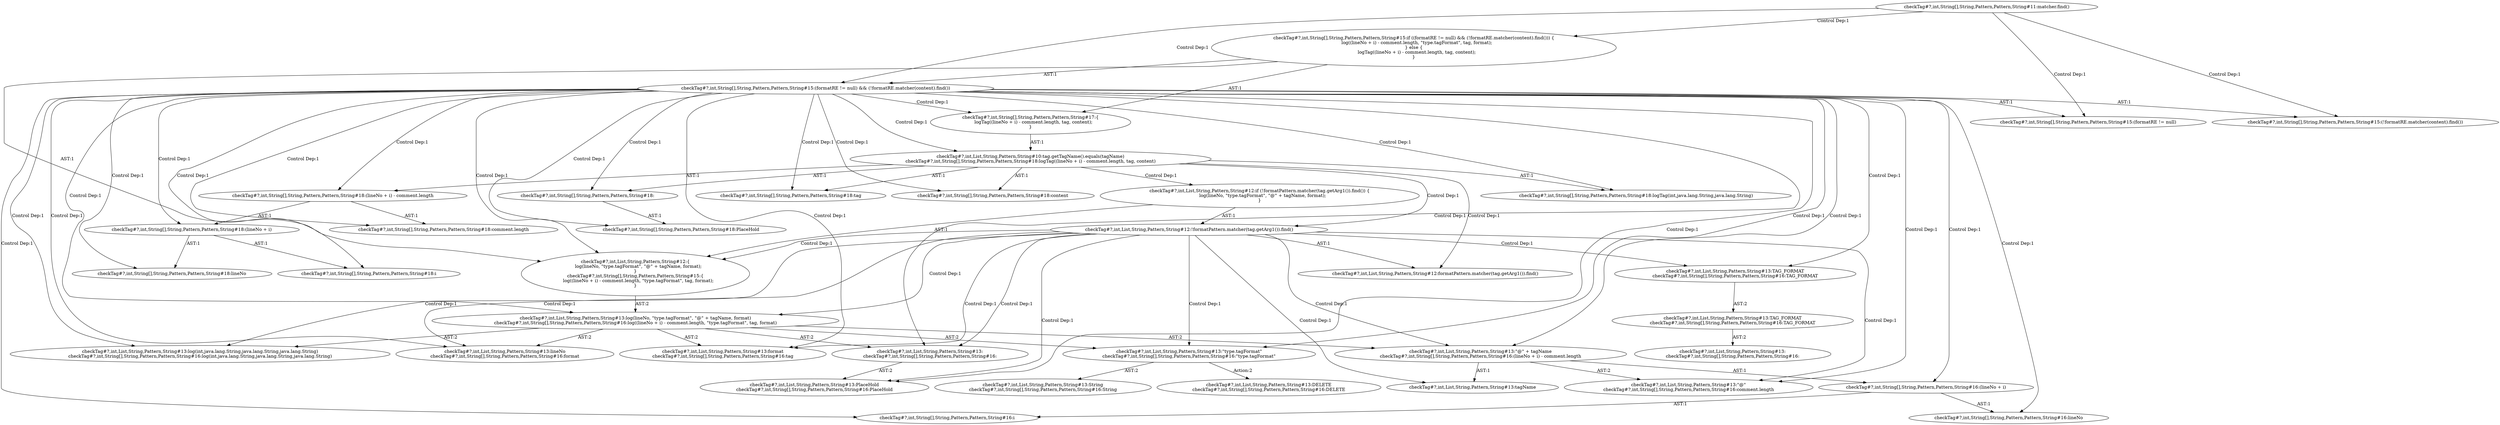 digraph "Pattern" {
0 [label="checkTag#?,int,List,String,Pattern,String#13:DELETE
checkTag#?,int,String[],String,Pattern,Pattern,String#16:DELETE" shape=ellipse]
1 [label="checkTag#?,int,List,String,Pattern,String#13:\"type.tagFormat\"
checkTag#?,int,String[],String,Pattern,Pattern,String#16:\"type.tagFormat\"" shape=ellipse]
2 [label="checkTag#?,int,List,String,Pattern,String#12:!formatPattern.matcher(tag.getArg1()).find()" shape=ellipse]
3 [label="checkTag#?,int,List,String,Pattern,String#10:tag.getTagName().equals(tagName)
checkTag#?,int,String[],String,Pattern,Pattern,String#18:logTag((lineNo + i) - comment.length, tag, content)" shape=ellipse]
4 [label="checkTag#?,int,List,String,Pattern,String#12:if (!formatPattern.matcher(tag.getArg1()).find()) \{
    log(lineNo, \"type.tagFormat\", \"@\" + tagName, format);
\}" shape=ellipse]
5 [label="checkTag#?,int,List,String,Pattern,String#12:formatPattern.matcher(tag.getArg1()).find()" shape=ellipse]
6 [label="checkTag#?,int,List,String,Pattern,String#12:\{
    log(lineNo, \"type.tagFormat\", \"@\" + tagName, format);
\}
checkTag#?,int,String[],String,Pattern,Pattern,String#15:\{
    log((lineNo + i) - comment.length, \"type.tagFormat\", tag, format);
\}" shape=ellipse]
7 [label="checkTag#?,int,List,String,Pattern,String#13:log(lineNo, \"type.tagFormat\", \"@\" + tagName, format)
checkTag#?,int,String[],String,Pattern,Pattern,String#16:log((lineNo + i) - comment.length, \"type.tagFormat\", tag, format)" shape=ellipse]
8 [label="checkTag#?,int,List,String,Pattern,String#13:log(int,java.lang.String,java.lang.String,java.lang.String)
checkTag#?,int,String[],String,Pattern,Pattern,String#16:log(int,java.lang.String,java.lang.String,java.lang.String)" shape=ellipse]
9 [label="checkTag#?,int,List,String,Pattern,String#13:
checkTag#?,int,String[],String,Pattern,Pattern,String#16:" shape=ellipse]
10 [label="checkTag#?,int,List,String,Pattern,String#13:PlaceHold
checkTag#?,int,String[],String,Pattern,Pattern,String#16:PlaceHold" shape=ellipse]
11 [label="checkTag#?,int,List,String,Pattern,String#13:lineNo
checkTag#?,int,String[],String,Pattern,Pattern,String#16:format" shape=ellipse]
12 [label="checkTag#?,int,List,String,Pattern,String#13:\"@\" + tagName
checkTag#?,int,String[],String,Pattern,Pattern,String#16:(lineNo + i) - comment.length" shape=ellipse]
13 [label="checkTag#?,int,List,String,Pattern,String#13:\"@\"
checkTag#?,int,String[],String,Pattern,Pattern,String#16:comment.length" shape=ellipse]
14 [label="checkTag#?,int,List,String,Pattern,String#13:tagName" shape=ellipse]
15 [label="checkTag#?,int,List,String,Pattern,String#13:format
checkTag#?,int,String[],String,Pattern,Pattern,String#16:tag" shape=ellipse]
16 [label="checkTag#?,int,List,String,Pattern,String#13:TAG_FORMAT
checkTag#?,int,String[],String,Pattern,Pattern,String#16:TAG_FORMAT" shape=ellipse]
17 [label="checkTag#?,int,List,String,Pattern,String#13:TAG_FORMAT
checkTag#?,int,String[],String,Pattern,Pattern,String#16:TAG_FORMAT" shape=ellipse]
18 [label="checkTag#?,int,List,String,Pattern,String#13:
checkTag#?,int,String[],String,Pattern,Pattern,String#16:" shape=ellipse]
19 [label="checkTag#?,int,List,String,Pattern,String#13:String
checkTag#?,int,String[],String,Pattern,Pattern,String#16:String" shape=ellipse]
20 [label="checkTag#?,int,String[],String,Pattern,Pattern,String#16:i" shape=ellipse]
21 [label="checkTag#?,int,String[],String,Pattern,Pattern,String#15:(formatRE != null) && (!formatRE.matcher(content).find())" shape=ellipse]
22 [label="checkTag#?,int,String[],String,Pattern,Pattern,String#11:matcher.find()" shape=ellipse]
23 [label="checkTag#?,int,String[],String,Pattern,Pattern,String#18:i" shape=ellipse]
24 [label="checkTag#?,int,String[],String,Pattern,Pattern,String#18:comment.length" shape=ellipse]
25 [label="checkTag#?,int,String[],String,Pattern,Pattern,String#15:if ((formatRE != null) && (!formatRE.matcher(content).find())) \{
    log((lineNo + i) - comment.length, \"type.tagFormat\", tag, format);
\} else \{
    logTag((lineNo + i) - comment.length, tag, content);
\}" shape=ellipse]
26 [label="checkTag#?,int,String[],String,Pattern,Pattern,String#15:(formatRE != null)" shape=ellipse]
27 [label="checkTag#?,int,String[],String,Pattern,Pattern,String#15:(!formatRE.matcher(content).find())" shape=ellipse]
28 [label="checkTag#?,int,String[],String,Pattern,Pattern,String#16:(lineNo + i)" shape=ellipse]
29 [label="checkTag#?,int,String[],String,Pattern,Pattern,String#18:(lineNo + i) - comment.length" shape=ellipse]
30 [label="checkTag#?,int,String[],String,Pattern,Pattern,String#18:lineNo" shape=ellipse]
31 [label="checkTag#?,int,String[],String,Pattern,Pattern,String#18:content" shape=ellipse]
32 [label="checkTag#?,int,String[],String,Pattern,Pattern,String#16:lineNo" shape=ellipse]
33 [label="checkTag#?,int,String[],String,Pattern,Pattern,String#18:(lineNo + i)" shape=ellipse]
34 [label="checkTag#?,int,String[],String,Pattern,Pattern,String#17:\{
    logTag((lineNo + i) - comment.length, tag, content);
\}" shape=ellipse]
35 [label="checkTag#?,int,String[],String,Pattern,Pattern,String#18:" shape=ellipse]
36 [label="checkTag#?,int,String[],String,Pattern,Pattern,String#18:tag" shape=ellipse]
37 [label="checkTag#?,int,String[],String,Pattern,Pattern,String#18:PlaceHold" shape=ellipse]
38 [label="checkTag#?,int,String[],String,Pattern,Pattern,String#18:logTag(int,java.lang.String,java.lang.String)" shape=ellipse]
1 -> 0 [label="Action:2"];
1 -> 19 [label="AST:2"];
2 -> 1 [label="Control Dep:1"];
2 -> 5 [label="AST:1"];
2 -> 6 [label="Control Dep:1"];
2 -> 7 [label="Control Dep:1"];
2 -> 8 [label="Control Dep:1"];
2 -> 9 [label="Control Dep:1"];
2 -> 10 [label="Control Dep:1"];
2 -> 11 [label="Control Dep:1"];
2 -> 12 [label="Control Dep:1"];
2 -> 13 [label="Control Dep:1"];
2 -> 14 [label="Control Dep:1"];
2 -> 15 [label="Control Dep:1"];
2 -> 16 [label="Control Dep:1"];
3 -> 2 [label="Control Dep:1"];
3 -> 4 [label="Control Dep:1"];
3 -> 5 [label="Control Dep:1"];
3 -> 29 [label="AST:1"];
3 -> 31 [label="AST:1"];
3 -> 35 [label="AST:1"];
3 -> 36 [label="AST:1"];
3 -> 38 [label="AST:1"];
4 -> 2 [label="AST:1"];
4 -> 6 [label="AST:1"];
6 -> 7 [label="AST:2"];
7 -> 1 [label="AST:2"];
7 -> 9 [label="AST:2"];
7 -> 8 [label="AST:2"];
7 -> 11 [label="AST:2"];
7 -> 12 [label="AST:2"];
7 -> 15 [label="AST:2"];
9 -> 10 [label="AST:2"];
12 -> 13 [label="AST:2"];
12 -> 14 [label="AST:1"];
12 -> 28 [label="AST:1"];
16 -> 17 [label="AST:2"];
17 -> 18 [label="AST:2"];
21 -> 20 [label="Control Dep:1"];
21 -> 26 [label="AST:1"];
21 -> 27 [label="AST:1"];
21 -> 6 [label="Control Dep:1"];
21 -> 7 [label="Control Dep:1"];
21 -> 8 [label="Control Dep:1"];
21 -> 9 [label="Control Dep:1"];
21 -> 10 [label="Control Dep:1"];
21 -> 12 [label="Control Dep:1"];
21 -> 28 [label="Control Dep:1"];
21 -> 32 [label="Control Dep:1"];
21 -> 13 [label="Control Dep:1"];
21 -> 1 [label="Control Dep:1"];
21 -> 15 [label="Control Dep:1"];
21 -> 11 [label="Control Dep:1"];
21 -> 34 [label="Control Dep:1"];
21 -> 3 [label="Control Dep:1"];
21 -> 38 [label="Control Dep:1"];
21 -> 35 [label="Control Dep:1"];
21 -> 37 [label="Control Dep:1"];
21 -> 29 [label="Control Dep:1"];
21 -> 33 [label="Control Dep:1"];
21 -> 30 [label="Control Dep:1"];
21 -> 23 [label="Control Dep:1"];
21 -> 24 [label="Control Dep:1"];
21 -> 36 [label="Control Dep:1"];
21 -> 31 [label="Control Dep:1"];
21 -> 16 [label="Control Dep:1"];
22 -> 21 [label="Control Dep:1"];
22 -> 25 [label="Control Dep:1"];
22 -> 26 [label="Control Dep:1"];
22 -> 27 [label="Control Dep:1"];
25 -> 21 [label="AST:1"];
25 -> 6 [label="AST:1"];
25 -> 34 [label="AST:1"];
28 -> 20 [label="AST:1"];
28 -> 32 [label="AST:1"];
29 -> 24 [label="AST:1"];
29 -> 33 [label="AST:1"];
33 -> 23 [label="AST:1"];
33 -> 30 [label="AST:1"];
34 -> 3 [label="AST:1"];
35 -> 37 [label="AST:1"];
}